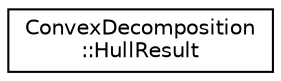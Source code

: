 digraph "Graphical Class Hierarchy"
{
  edge [fontname="Helvetica",fontsize="10",labelfontname="Helvetica",labelfontsize="10"];
  node [fontname="Helvetica",fontsize="10",shape=record];
  rankdir="LR";
  Node1 [label="ConvexDecomposition\l::HullResult",height=0.2,width=0.4,color="black", fillcolor="white", style="filled",URL="$class_convex_decomposition_1_1_hull_result.html"];
}
